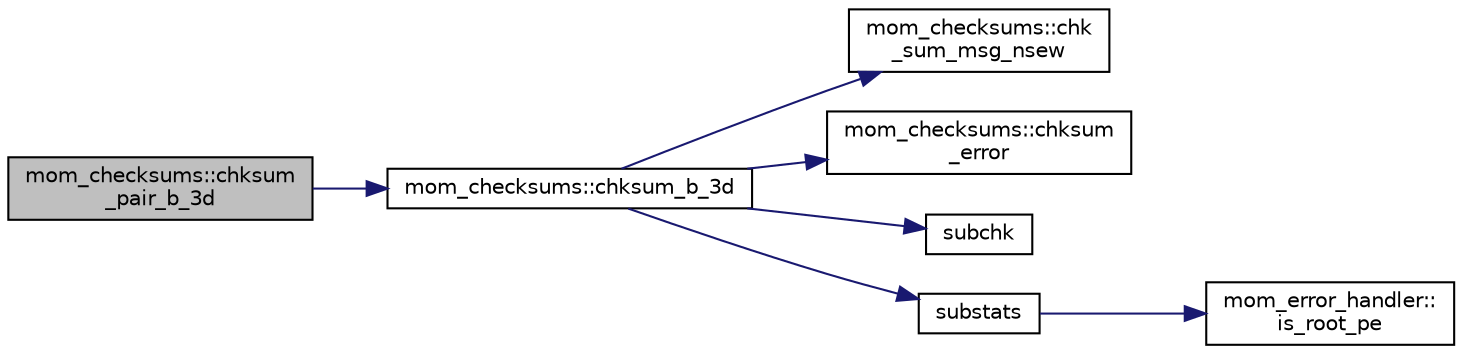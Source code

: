 digraph "mom_checksums::chksum_pair_b_3d"
{
 // INTERACTIVE_SVG=YES
  edge [fontname="Helvetica",fontsize="10",labelfontname="Helvetica",labelfontsize="10"];
  node [fontname="Helvetica",fontsize="10",shape=record];
  rankdir="LR";
  Node98 [label="mom_checksums::chksum\l_pair_b_3d",height=0.2,width=0.4,color="black", fillcolor="grey75", style="filled", fontcolor="black"];
  Node98 -> Node99 [color="midnightblue",fontsize="10",style="solid",fontname="Helvetica"];
  Node99 [label="mom_checksums::chksum_b_3d",height=0.2,width=0.4,color="black", fillcolor="white", style="filled",URL="$namespacemom__checksums.html#aab4aaf5ade6f759a68f7f75d5d0f0671",tooltip="chksum_B_3d performs checksums on a 3d array staggered at corner points. "];
  Node99 -> Node100 [color="midnightblue",fontsize="10",style="solid",fontname="Helvetica"];
  Node100 [label="mom_checksums::chk\l_sum_msg_nsew",height=0.2,width=0.4,color="black", fillcolor="white", style="filled",URL="$namespacemom__checksums.html#a1e347f41f6888fd746c4ec1cd5578439"];
  Node99 -> Node101 [color="midnightblue",fontsize="10",style="solid",fontname="Helvetica"];
  Node101 [label="mom_checksums::chksum\l_error",height=0.2,width=0.4,color="black", fillcolor="white", style="filled",URL="$namespacemom__checksums.html#a6400a8423305b77e4aed5d1cb4c24520"];
  Node99 -> Node102 [color="midnightblue",fontsize="10",style="solid",fontname="Helvetica"];
  Node102 [label="subchk",height=0.2,width=0.4,color="black", fillcolor="white", style="filled",URL="$MOM__checksums_8F90.html#a11889addbbd6d0919cf61aa07fd30ae8"];
  Node99 -> Node103 [color="midnightblue",fontsize="10",style="solid",fontname="Helvetica"];
  Node103 [label="substats",height=0.2,width=0.4,color="black", fillcolor="white", style="filled",URL="$MOM__checksums_8F90.html#aa1b37a18ca6028d099f6e8444c734697"];
  Node103 -> Node104 [color="midnightblue",fontsize="10",style="solid",fontname="Helvetica"];
  Node104 [label="mom_error_handler::\lis_root_pe",height=0.2,width=0.4,color="black", fillcolor="white", style="filled",URL="$namespacemom__error__handler.html#ad5f00a53059c72fe2332d1436c80ca71"];
}
